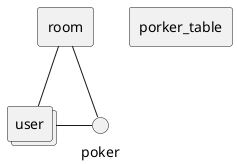 @startuml
rectangle room
collections user
rectangle porker_table

room -- poker
room -- user
user - poker
@enduml
